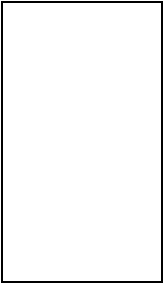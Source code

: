 <mxfile version="14.4.8" type="github">
  <diagram id="FGcx9E1Y4onoBXSFR6wq" name="Page-1">
    <mxGraphModel dx="976" dy="605" grid="1" gridSize="10" guides="1" tooltips="1" connect="1" arrows="1" fold="1" page="1" pageScale="0.5" pageWidth="1169" pageHeight="827" math="0" shadow="0">
      <root>
        <mxCell id="0" />
        <mxCell id="1" parent="0" />
        <mxCell id="zjI_xymQldbG3oin9Gea-1" value="" style="rounded=0;whiteSpace=wrap;html=1;" parent="1" vertex="1">
          <mxGeometry x="180" y="250" width="80" height="140" as="geometry" />
        </mxCell>
      </root>
    </mxGraphModel>
  </diagram>
</mxfile>
